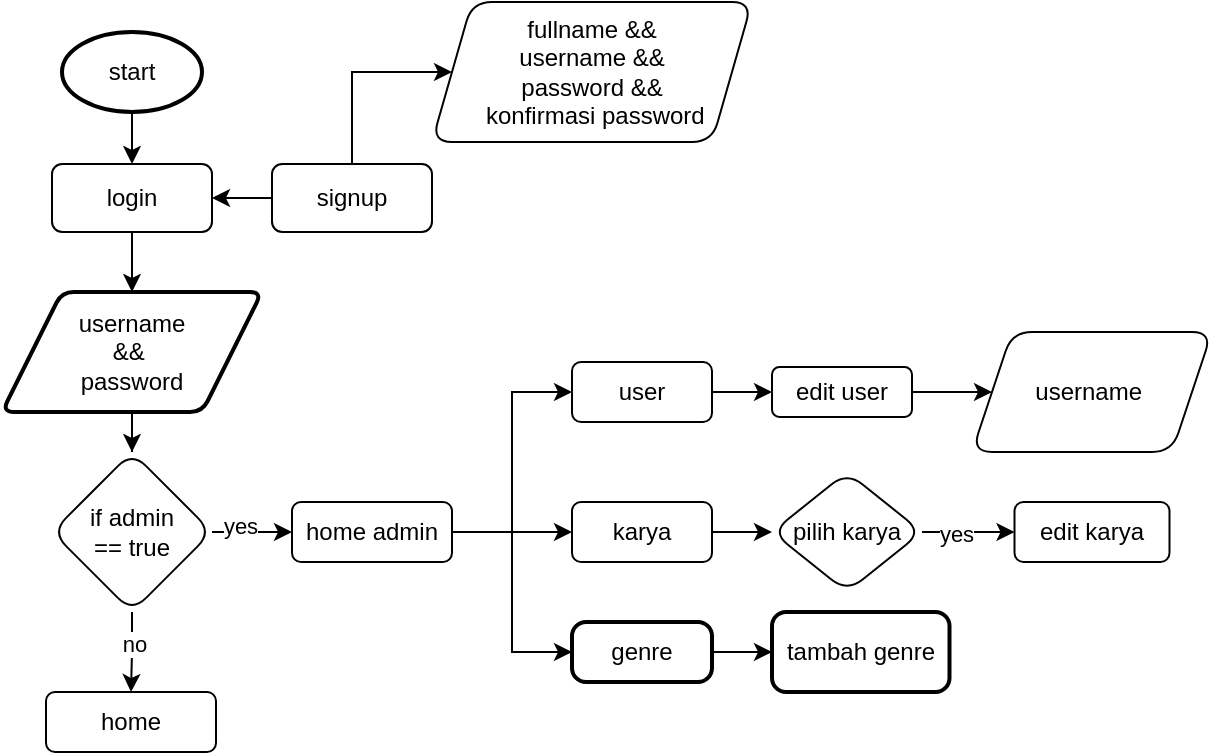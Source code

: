 <mxfile version="22.1.0" type="github">
  <diagram id="C5RBs43oDa-KdzZeNtuy" name="Page-1">
    <mxGraphModel dx="1026" dy="472" grid="1" gridSize="10" guides="1" tooltips="1" connect="1" arrows="1" fold="1" page="1" pageScale="1" pageWidth="827" pageHeight="1169" math="0" shadow="0">
      <root>
        <mxCell id="WIyWlLk6GJQsqaUBKTNV-0" />
        <mxCell id="WIyWlLk6GJQsqaUBKTNV-1" parent="WIyWlLk6GJQsqaUBKTNV-0" />
        <mxCell id="j7ybLudrItDJHJF2ztr_-8" value="" style="edgeStyle=orthogonalEdgeStyle;rounded=0;orthogonalLoop=1;jettySize=auto;html=1;" edge="1" parent="WIyWlLk6GJQsqaUBKTNV-1" source="WIyWlLk6GJQsqaUBKTNV-3" target="j7ybLudrItDJHJF2ztr_-7">
          <mxGeometry relative="1" as="geometry" />
        </mxCell>
        <mxCell id="WIyWlLk6GJQsqaUBKTNV-3" value="login" style="rounded=1;whiteSpace=wrap;html=1;fontSize=12;glass=0;strokeWidth=1;shadow=0;" parent="WIyWlLk6GJQsqaUBKTNV-1" vertex="1">
          <mxGeometry x="140" y="86" width="80" height="34" as="geometry" />
        </mxCell>
        <mxCell id="j7ybLudrItDJHJF2ztr_-1" value="" style="edgeStyle=orthogonalEdgeStyle;rounded=0;orthogonalLoop=1;jettySize=auto;html=1;" edge="1" parent="WIyWlLk6GJQsqaUBKTNV-1" source="j7ybLudrItDJHJF2ztr_-0" target="WIyWlLk6GJQsqaUBKTNV-3">
          <mxGeometry relative="1" as="geometry" />
        </mxCell>
        <mxCell id="j7ybLudrItDJHJF2ztr_-0" value="start" style="strokeWidth=2;html=1;shape=mxgraph.flowchart.start_1;whiteSpace=wrap;" vertex="1" parent="WIyWlLk6GJQsqaUBKTNV-1">
          <mxGeometry x="145" y="20" width="70" height="40" as="geometry" />
        </mxCell>
        <mxCell id="j7ybLudrItDJHJF2ztr_-6" style="edgeStyle=orthogonalEdgeStyle;rounded=0;orthogonalLoop=1;jettySize=auto;html=1;" edge="1" parent="WIyWlLk6GJQsqaUBKTNV-1" source="j7ybLudrItDJHJF2ztr_-2" target="WIyWlLk6GJQsqaUBKTNV-3">
          <mxGeometry relative="1" as="geometry" />
        </mxCell>
        <mxCell id="j7ybLudrItDJHJF2ztr_-75" style="edgeStyle=orthogonalEdgeStyle;rounded=0;orthogonalLoop=1;jettySize=auto;html=1;entryX=0;entryY=0.5;entryDx=0;entryDy=0;" edge="1" parent="WIyWlLk6GJQsqaUBKTNV-1" source="j7ybLudrItDJHJF2ztr_-2" target="j7ybLudrItDJHJF2ztr_-9">
          <mxGeometry relative="1" as="geometry">
            <Array as="points">
              <mxPoint x="290" y="40" />
            </Array>
          </mxGeometry>
        </mxCell>
        <mxCell id="j7ybLudrItDJHJF2ztr_-2" value="signup" style="rounded=1;whiteSpace=wrap;html=1;fontSize=12;glass=0;strokeWidth=1;shadow=0;" vertex="1" parent="WIyWlLk6GJQsqaUBKTNV-1">
          <mxGeometry x="250" y="86" width="80" height="34" as="geometry" />
        </mxCell>
        <mxCell id="j7ybLudrItDJHJF2ztr_-17" style="edgeStyle=orthogonalEdgeStyle;rounded=0;orthogonalLoop=1;jettySize=auto;html=1;" edge="1" parent="WIyWlLk6GJQsqaUBKTNV-1" source="j7ybLudrItDJHJF2ztr_-7" target="j7ybLudrItDJHJF2ztr_-15">
          <mxGeometry relative="1" as="geometry" />
        </mxCell>
        <mxCell id="j7ybLudrItDJHJF2ztr_-7" value="username &lt;br&gt;&amp;amp;&amp;amp;&amp;nbsp;&lt;br&gt;password" style="shape=parallelogram;html=1;strokeWidth=2;perimeter=parallelogramPerimeter;whiteSpace=wrap;rounded=1;arcSize=12;size=0.23;" vertex="1" parent="WIyWlLk6GJQsqaUBKTNV-1">
          <mxGeometry x="115" y="150" width="130" height="60" as="geometry" />
        </mxCell>
        <mxCell id="j7ybLudrItDJHJF2ztr_-9" value="fullname &amp;amp;&amp;amp; &lt;br&gt;username &amp;amp;&amp;amp; &lt;br&gt;password &amp;amp;&amp;amp;&lt;br&gt;&amp;nbsp;konfirmasi password" style="shape=parallelogram;perimeter=parallelogramPerimeter;whiteSpace=wrap;html=1;fixedSize=1;rounded=1;glass=0;strokeWidth=1;shadow=0;" vertex="1" parent="WIyWlLk6GJQsqaUBKTNV-1">
          <mxGeometry x="330" y="5" width="160" height="70" as="geometry" />
        </mxCell>
        <mxCell id="j7ybLudrItDJHJF2ztr_-28" style="edgeStyle=orthogonalEdgeStyle;rounded=0;orthogonalLoop=1;jettySize=auto;html=1;" edge="1" parent="WIyWlLk6GJQsqaUBKTNV-1" source="j7ybLudrItDJHJF2ztr_-15" target="j7ybLudrItDJHJF2ztr_-24">
          <mxGeometry relative="1" as="geometry" />
        </mxCell>
        <mxCell id="j7ybLudrItDJHJF2ztr_-30" value="no" style="edgeLabel;html=1;align=center;verticalAlign=middle;resizable=0;points=[];" vertex="1" connectable="0" parent="j7ybLudrItDJHJF2ztr_-28">
          <mxGeometry x="-0.222" y="1" relative="1" as="geometry">
            <mxPoint as="offset" />
          </mxGeometry>
        </mxCell>
        <mxCell id="j7ybLudrItDJHJF2ztr_-62" value="" style="edgeStyle=orthogonalEdgeStyle;rounded=0;orthogonalLoop=1;jettySize=auto;html=1;" edge="1" parent="WIyWlLk6GJQsqaUBKTNV-1" source="j7ybLudrItDJHJF2ztr_-15" target="j7ybLudrItDJHJF2ztr_-61">
          <mxGeometry relative="1" as="geometry" />
        </mxCell>
        <mxCell id="j7ybLudrItDJHJF2ztr_-63" value="yes" style="edgeLabel;html=1;align=center;verticalAlign=middle;resizable=0;points=[];" vertex="1" connectable="0" parent="j7ybLudrItDJHJF2ztr_-62">
          <mxGeometry x="-0.333" y="3" relative="1" as="geometry">
            <mxPoint as="offset" />
          </mxGeometry>
        </mxCell>
        <mxCell id="j7ybLudrItDJHJF2ztr_-15" value="if admin &lt;br&gt;== true" style="rhombus;whiteSpace=wrap;html=1;rounded=1;glass=0;strokeWidth=1;shadow=0;" vertex="1" parent="WIyWlLk6GJQsqaUBKTNV-1">
          <mxGeometry x="140" y="230" width="80" height="80" as="geometry" />
        </mxCell>
        <mxCell id="j7ybLudrItDJHJF2ztr_-24" value="home" style="whiteSpace=wrap;html=1;rounded=1;glass=0;strokeWidth=1;shadow=0;" vertex="1" parent="WIyWlLk6GJQsqaUBKTNV-1">
          <mxGeometry x="137" y="350" width="85" height="30" as="geometry" />
        </mxCell>
        <mxCell id="j7ybLudrItDJHJF2ztr_-70" value="" style="edgeStyle=orthogonalEdgeStyle;rounded=0;orthogonalLoop=1;jettySize=auto;html=1;" edge="1" parent="WIyWlLk6GJQsqaUBKTNV-1" source="j7ybLudrItDJHJF2ztr_-33" target="j7ybLudrItDJHJF2ztr_-69">
          <mxGeometry relative="1" as="geometry" />
        </mxCell>
        <mxCell id="j7ybLudrItDJHJF2ztr_-33" value="karya" style="rounded=1;whiteSpace=wrap;html=1;fontSize=12;glass=0;strokeWidth=1;shadow=0;" vertex="1" parent="WIyWlLk6GJQsqaUBKTNV-1">
          <mxGeometry x="400" y="255" width="70" height="30" as="geometry" />
        </mxCell>
        <mxCell id="j7ybLudrItDJHJF2ztr_-42" value="" style="edgeStyle=orthogonalEdgeStyle;rounded=0;orthogonalLoop=1;jettySize=auto;html=1;" edge="1" parent="WIyWlLk6GJQsqaUBKTNV-1" source="j7ybLudrItDJHJF2ztr_-35" target="j7ybLudrItDJHJF2ztr_-41">
          <mxGeometry relative="1" as="geometry" />
        </mxCell>
        <mxCell id="j7ybLudrItDJHJF2ztr_-35" value="user" style="whiteSpace=wrap;html=1;rounded=1;glass=0;strokeWidth=1;shadow=0;" vertex="1" parent="WIyWlLk6GJQsqaUBKTNV-1">
          <mxGeometry x="400" y="185" width="70" height="30" as="geometry" />
        </mxCell>
        <mxCell id="j7ybLudrItDJHJF2ztr_-44" value="" style="edgeStyle=orthogonalEdgeStyle;rounded=0;orthogonalLoop=1;jettySize=auto;html=1;" edge="1" parent="WIyWlLk6GJQsqaUBKTNV-1" source="j7ybLudrItDJHJF2ztr_-41" target="j7ybLudrItDJHJF2ztr_-43">
          <mxGeometry relative="1" as="geometry">
            <mxPoint x="635" y="200" as="targetPoint" />
          </mxGeometry>
        </mxCell>
        <mxCell id="j7ybLudrItDJHJF2ztr_-41" value="edit user" style="whiteSpace=wrap;html=1;rounded=1;glass=0;strokeWidth=1;shadow=0;" vertex="1" parent="WIyWlLk6GJQsqaUBKTNV-1">
          <mxGeometry x="500" y="187.5" width="70" height="25" as="geometry" />
        </mxCell>
        <mxCell id="j7ybLudrItDJHJF2ztr_-43" value="username&amp;nbsp;" style="shape=parallelogram;perimeter=parallelogramPerimeter;whiteSpace=wrap;html=1;fixedSize=1;rounded=1;glass=0;strokeWidth=1;shadow=0;" vertex="1" parent="WIyWlLk6GJQsqaUBKTNV-1">
          <mxGeometry x="600" y="170" width="120" height="60" as="geometry" />
        </mxCell>
        <mxCell id="j7ybLudrItDJHJF2ztr_-80" style="edgeStyle=orthogonalEdgeStyle;rounded=0;orthogonalLoop=1;jettySize=auto;html=1;" edge="1" parent="WIyWlLk6GJQsqaUBKTNV-1" source="j7ybLudrItDJHJF2ztr_-58" target="j7ybLudrItDJHJF2ztr_-79">
          <mxGeometry relative="1" as="geometry" />
        </mxCell>
        <mxCell id="j7ybLudrItDJHJF2ztr_-58" value="genre" style="rounded=1;whiteSpace=wrap;html=1;absoluteArcSize=1;arcSize=14;strokeWidth=2;" vertex="1" parent="WIyWlLk6GJQsqaUBKTNV-1">
          <mxGeometry x="400" y="315" width="70" height="30" as="geometry" />
        </mxCell>
        <mxCell id="j7ybLudrItDJHJF2ztr_-64" style="edgeStyle=orthogonalEdgeStyle;rounded=0;orthogonalLoop=1;jettySize=auto;html=1;entryX=0;entryY=0.5;entryDx=0;entryDy=0;" edge="1" parent="WIyWlLk6GJQsqaUBKTNV-1" source="j7ybLudrItDJHJF2ztr_-61" target="j7ybLudrItDJHJF2ztr_-35">
          <mxGeometry relative="1" as="geometry" />
        </mxCell>
        <mxCell id="j7ybLudrItDJHJF2ztr_-65" style="edgeStyle=orthogonalEdgeStyle;rounded=0;orthogonalLoop=1;jettySize=auto;html=1;entryX=0;entryY=0.5;entryDx=0;entryDy=0;" edge="1" parent="WIyWlLk6GJQsqaUBKTNV-1" source="j7ybLudrItDJHJF2ztr_-61" target="j7ybLudrItDJHJF2ztr_-33">
          <mxGeometry relative="1" as="geometry" />
        </mxCell>
        <mxCell id="j7ybLudrItDJHJF2ztr_-66" style="edgeStyle=orthogonalEdgeStyle;rounded=0;orthogonalLoop=1;jettySize=auto;html=1;entryX=0;entryY=0.5;entryDx=0;entryDy=0;" edge="1" parent="WIyWlLk6GJQsqaUBKTNV-1" source="j7ybLudrItDJHJF2ztr_-61" target="j7ybLudrItDJHJF2ztr_-58">
          <mxGeometry relative="1" as="geometry" />
        </mxCell>
        <mxCell id="j7ybLudrItDJHJF2ztr_-61" value="home admin" style="whiteSpace=wrap;html=1;rounded=1;glass=0;strokeWidth=1;shadow=0;" vertex="1" parent="WIyWlLk6GJQsqaUBKTNV-1">
          <mxGeometry x="260" y="255" width="80" height="30" as="geometry" />
        </mxCell>
        <mxCell id="j7ybLudrItDJHJF2ztr_-72" value="" style="edgeStyle=orthogonalEdgeStyle;rounded=0;orthogonalLoop=1;jettySize=auto;html=1;" edge="1" parent="WIyWlLk6GJQsqaUBKTNV-1" source="j7ybLudrItDJHJF2ztr_-69" target="j7ybLudrItDJHJF2ztr_-71">
          <mxGeometry relative="1" as="geometry" />
        </mxCell>
        <mxCell id="j7ybLudrItDJHJF2ztr_-73" value="yes" style="edgeLabel;html=1;align=center;verticalAlign=middle;resizable=0;points=[];" vertex="1" connectable="0" parent="j7ybLudrItDJHJF2ztr_-72">
          <mxGeometry x="-0.294" y="-1" relative="1" as="geometry">
            <mxPoint as="offset" />
          </mxGeometry>
        </mxCell>
        <mxCell id="j7ybLudrItDJHJF2ztr_-69" value="pilih karya" style="rhombus;whiteSpace=wrap;html=1;rounded=1;glass=0;strokeWidth=1;shadow=0;" vertex="1" parent="WIyWlLk6GJQsqaUBKTNV-1">
          <mxGeometry x="500" y="240" width="75" height="60" as="geometry" />
        </mxCell>
        <mxCell id="j7ybLudrItDJHJF2ztr_-71" value="edit karya" style="whiteSpace=wrap;html=1;rounded=1;glass=0;strokeWidth=1;shadow=0;" vertex="1" parent="WIyWlLk6GJQsqaUBKTNV-1">
          <mxGeometry x="621.25" y="255" width="77.5" height="30" as="geometry" />
        </mxCell>
        <mxCell id="j7ybLudrItDJHJF2ztr_-79" value="tambah genre" style="rounded=1;whiteSpace=wrap;html=1;absoluteArcSize=1;arcSize=14;strokeWidth=2;" vertex="1" parent="WIyWlLk6GJQsqaUBKTNV-1">
          <mxGeometry x="500" y="310" width="88.75" height="40" as="geometry" />
        </mxCell>
      </root>
    </mxGraphModel>
  </diagram>
</mxfile>
